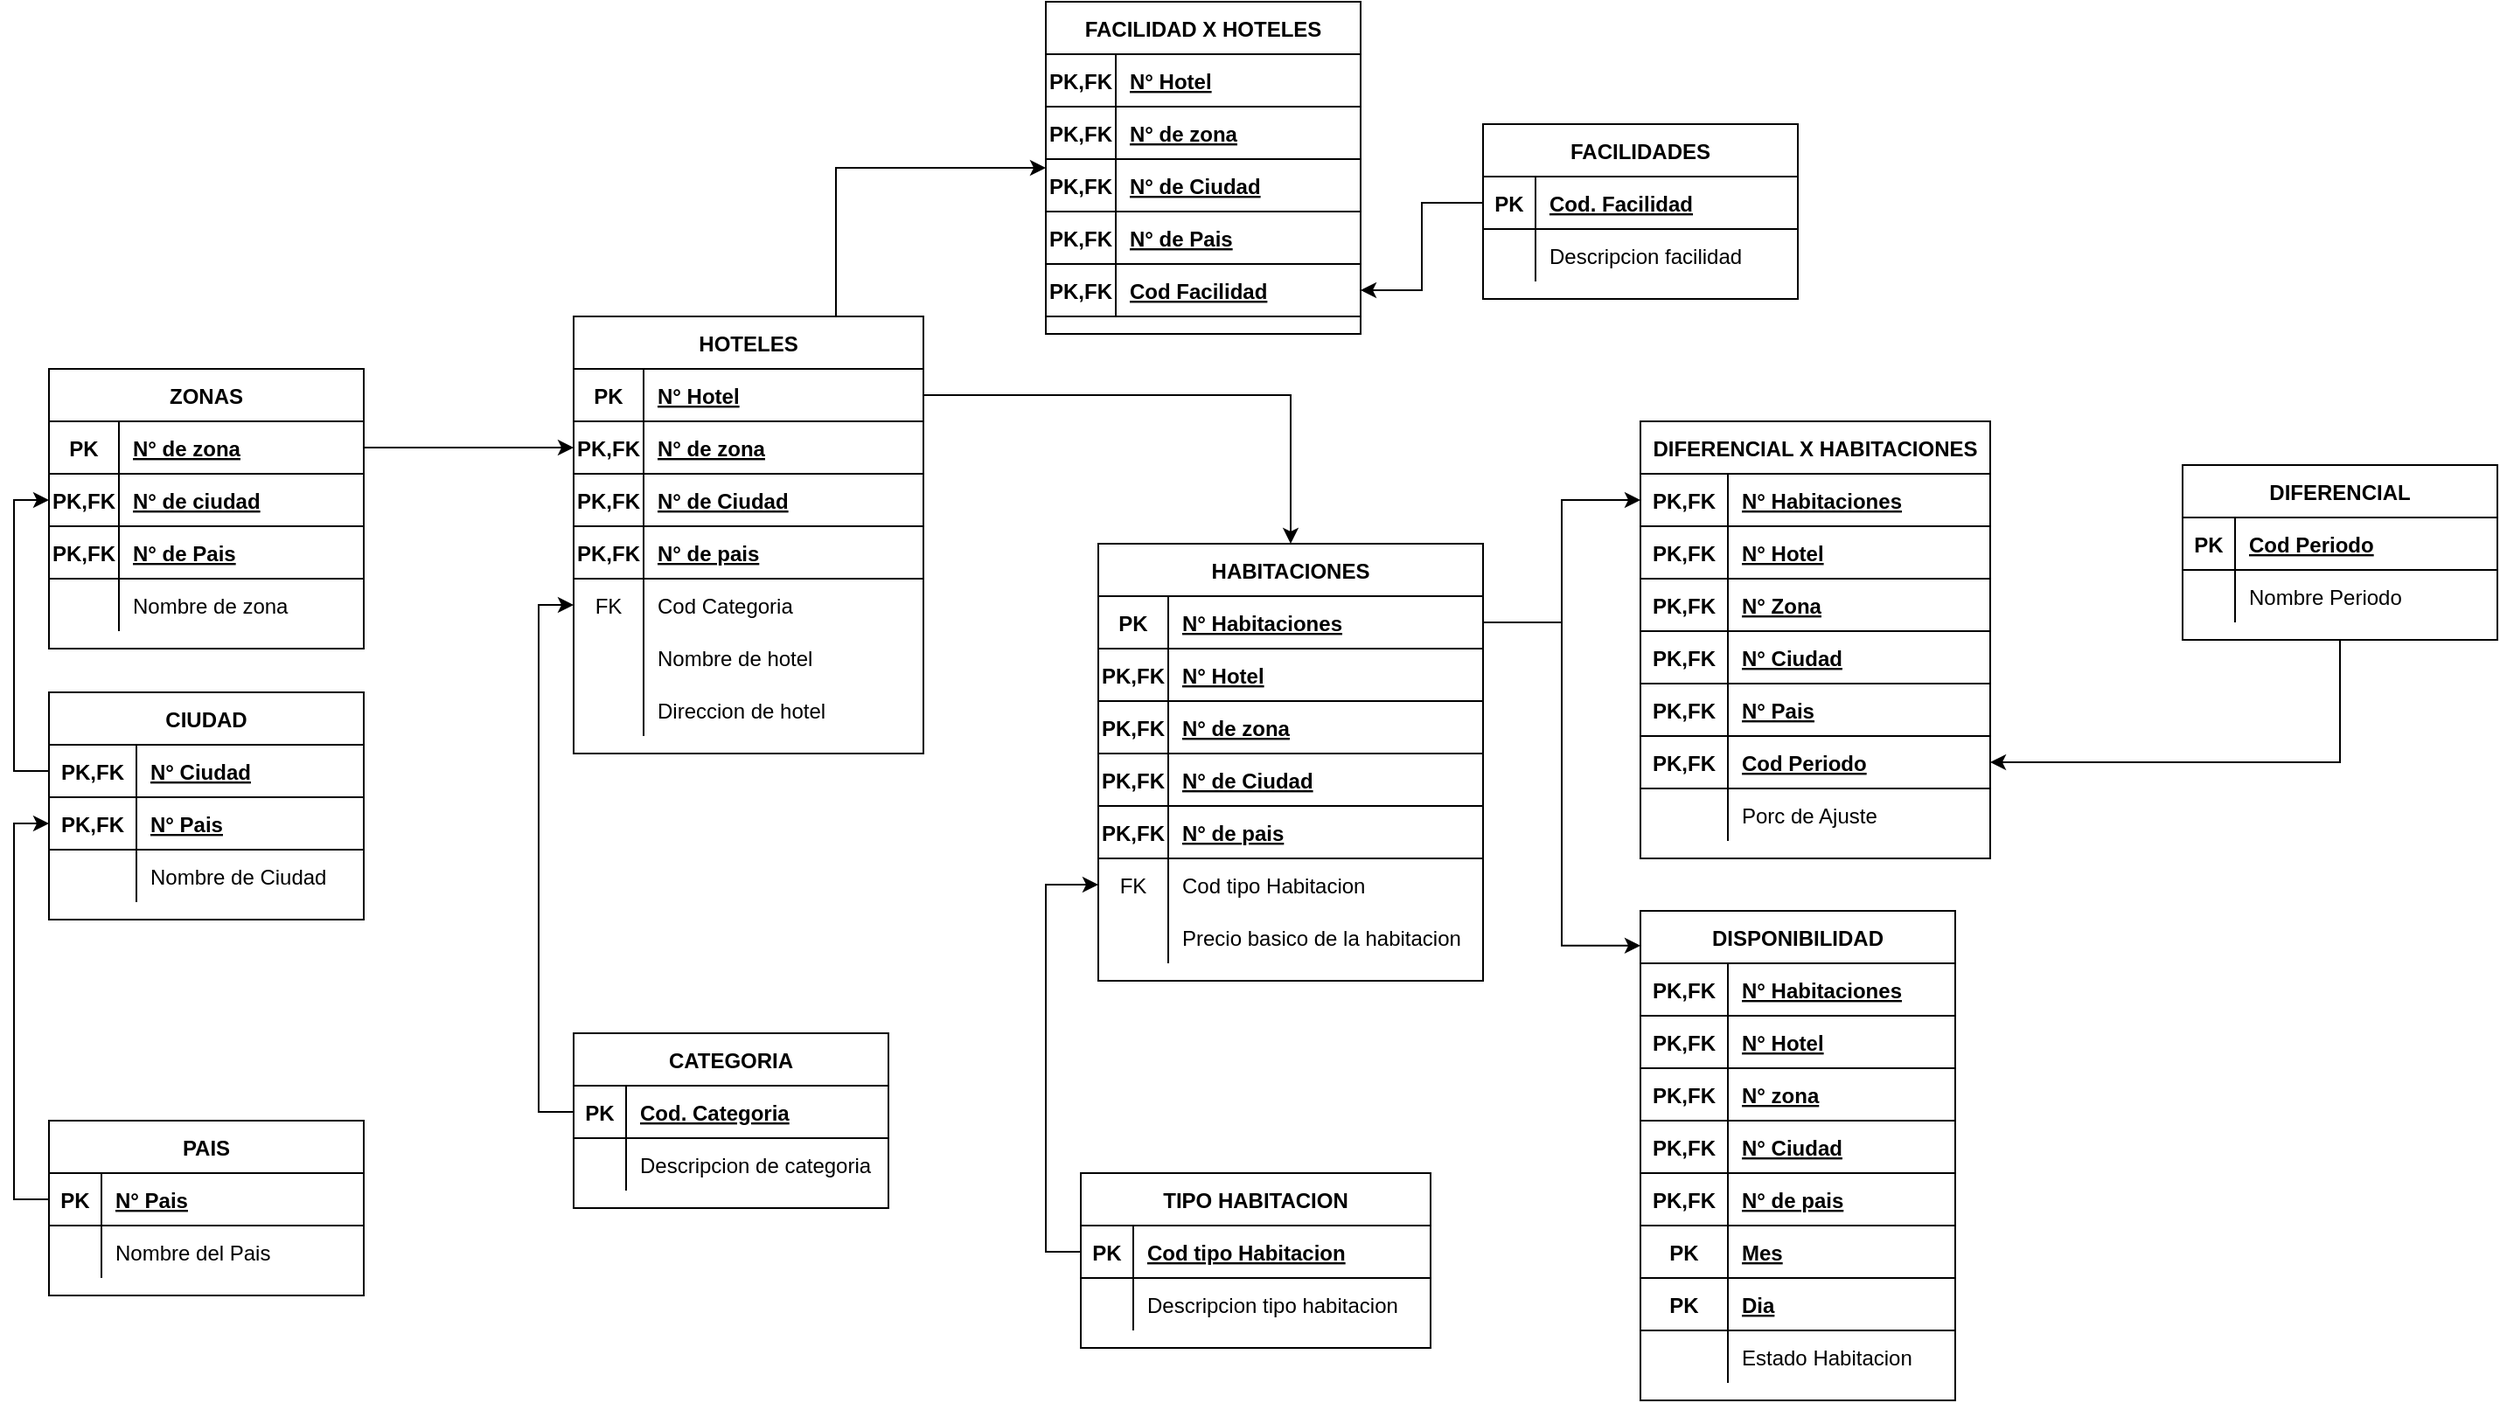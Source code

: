 <mxfile version="14.6.6" type="device"><diagram id="yCpBDyfClyVDXwRLMw92" name="Page-1"><mxGraphModel dx="2428" dy="820" grid="1" gridSize="10" guides="1" tooltips="1" connect="1" arrows="1" fold="1" page="1" pageScale="1" pageWidth="850" pageHeight="1100" math="0" shadow="0"><root><mxCell id="0"/><mxCell id="1" parent="0"/><mxCell id="WD25z8CNAPmgdPTQjjLY-81" style="edgeStyle=orthogonalEdgeStyle;rounded=0;orthogonalLoop=1;jettySize=auto;html=1;exitX=0.75;exitY=0;exitDx=0;exitDy=0;" parent="1" source="3C1RbtuL6EWk_64d_SXU-1" target="WD25z8CNAPmgdPTQjjLY-52" edge="1"><mxGeometry relative="1" as="geometry"/></mxCell><mxCell id="3C1RbtuL6EWk_64d_SXU-1" value="HOTELES" style="shape=table;startSize=30;container=1;collapsible=1;childLayout=tableLayout;fixedRows=1;rowLines=0;fontStyle=1;align=center;resizeLast=1;" parent="1" vertex="1"><mxGeometry x="310" y="240" width="200" height="250" as="geometry"/></mxCell><mxCell id="3C1RbtuL6EWk_64d_SXU-2" value="" style="shape=partialRectangle;collapsible=0;dropTarget=0;pointerEvents=0;fillColor=none;top=0;left=0;bottom=1;right=0;points=[[0,0.5],[1,0.5]];portConstraint=eastwest;" parent="3C1RbtuL6EWk_64d_SXU-1" vertex="1"><mxGeometry y="30" width="200" height="30" as="geometry"/></mxCell><mxCell id="3C1RbtuL6EWk_64d_SXU-3" value="PK" style="shape=partialRectangle;connectable=0;fillColor=none;top=0;left=0;bottom=0;right=0;fontStyle=1;overflow=hidden;" parent="3C1RbtuL6EWk_64d_SXU-2" vertex="1"><mxGeometry width="40" height="30" as="geometry"/></mxCell><mxCell id="3C1RbtuL6EWk_64d_SXU-4" value="N° Hotel" style="shape=partialRectangle;connectable=0;fillColor=none;top=0;left=0;bottom=0;right=0;align=left;spacingLeft=6;fontStyle=5;overflow=hidden;" parent="3C1RbtuL6EWk_64d_SXU-2" vertex="1"><mxGeometry x="40" width="160" height="30" as="geometry"/></mxCell><mxCell id="3C1RbtuL6EWk_64d_SXU-14" value="" style="shape=partialRectangle;collapsible=0;dropTarget=0;pointerEvents=0;fillColor=none;top=0;left=0;bottom=1;right=0;points=[[0,0.5],[1,0.5]];portConstraint=eastwest;" parent="3C1RbtuL6EWk_64d_SXU-1" vertex="1"><mxGeometry y="60" width="200" height="30" as="geometry"/></mxCell><mxCell id="3C1RbtuL6EWk_64d_SXU-15" value="PK,FK" style="shape=partialRectangle;connectable=0;fillColor=none;top=0;left=0;bottom=0;right=0;fontStyle=1;overflow=hidden;" parent="3C1RbtuL6EWk_64d_SXU-14" vertex="1"><mxGeometry width="40" height="30" as="geometry"/></mxCell><mxCell id="3C1RbtuL6EWk_64d_SXU-16" value="N° de zona" style="shape=partialRectangle;connectable=0;fillColor=none;top=0;left=0;bottom=0;right=0;align=left;spacingLeft=6;fontStyle=5;overflow=hidden;" parent="3C1RbtuL6EWk_64d_SXU-14" vertex="1"><mxGeometry x="40" width="160" height="30" as="geometry"/></mxCell><mxCell id="3C1RbtuL6EWk_64d_SXU-17" value="" style="shape=partialRectangle;collapsible=0;dropTarget=0;pointerEvents=0;fillColor=none;top=0;left=0;bottom=1;right=0;points=[[0,0.5],[1,0.5]];portConstraint=eastwest;" parent="3C1RbtuL6EWk_64d_SXU-1" vertex="1"><mxGeometry y="90" width="200" height="30" as="geometry"/></mxCell><mxCell id="3C1RbtuL6EWk_64d_SXU-18" value="PK,FK" style="shape=partialRectangle;connectable=0;fillColor=none;top=0;left=0;bottom=0;right=0;fontStyle=1;overflow=hidden;" parent="3C1RbtuL6EWk_64d_SXU-17" vertex="1"><mxGeometry width="40" height="30" as="geometry"/></mxCell><mxCell id="3C1RbtuL6EWk_64d_SXU-19" value="N° de Ciudad" style="shape=partialRectangle;connectable=0;fillColor=none;top=0;left=0;bottom=0;right=0;align=left;spacingLeft=6;fontStyle=5;overflow=hidden;" parent="3C1RbtuL6EWk_64d_SXU-17" vertex="1"><mxGeometry x="40" width="160" height="30" as="geometry"/></mxCell><mxCell id="3C1RbtuL6EWk_64d_SXU-21" value="" style="shape=partialRectangle;collapsible=0;dropTarget=0;pointerEvents=0;fillColor=none;top=0;left=0;bottom=1;right=0;points=[[0,0.5],[1,0.5]];portConstraint=eastwest;" parent="3C1RbtuL6EWk_64d_SXU-1" vertex="1"><mxGeometry y="120" width="200" height="30" as="geometry"/></mxCell><mxCell id="3C1RbtuL6EWk_64d_SXU-22" value="PK,FK" style="shape=partialRectangle;connectable=0;fillColor=none;top=0;left=0;bottom=0;right=0;fontStyle=1;overflow=hidden;" parent="3C1RbtuL6EWk_64d_SXU-21" vertex="1"><mxGeometry width="40" height="30" as="geometry"/></mxCell><mxCell id="3C1RbtuL6EWk_64d_SXU-23" value="N° de pais" style="shape=partialRectangle;connectable=0;fillColor=none;top=0;left=0;bottom=0;right=0;align=left;spacingLeft=6;fontStyle=5;overflow=hidden;" parent="3C1RbtuL6EWk_64d_SXU-21" vertex="1"><mxGeometry x="40" width="160" height="30" as="geometry"/></mxCell><mxCell id="3C1RbtuL6EWk_64d_SXU-33" value="" style="shape=partialRectangle;collapsible=0;dropTarget=0;pointerEvents=0;fillColor=none;top=0;left=0;bottom=0;right=0;points=[[0,0.5],[1,0.5]];portConstraint=eastwest;" parent="3C1RbtuL6EWk_64d_SXU-1" vertex="1"><mxGeometry y="150" width="200" height="30" as="geometry"/></mxCell><mxCell id="3C1RbtuL6EWk_64d_SXU-34" value="FK" style="shape=partialRectangle;connectable=0;fillColor=none;top=0;left=0;bottom=0;right=0;fontStyle=0;overflow=hidden;" parent="3C1RbtuL6EWk_64d_SXU-33" vertex="1"><mxGeometry width="40" height="30" as="geometry"/></mxCell><mxCell id="3C1RbtuL6EWk_64d_SXU-35" value="Cod Categoria" style="shape=partialRectangle;connectable=0;fillColor=none;top=0;left=0;bottom=0;right=0;align=left;spacingLeft=6;fontStyle=0;overflow=hidden;" parent="3C1RbtuL6EWk_64d_SXU-33" vertex="1"><mxGeometry x="40" width="160" height="30" as="geometry"/></mxCell><mxCell id="3C1RbtuL6EWk_64d_SXU-24" value="" style="shape=partialRectangle;collapsible=0;dropTarget=0;pointerEvents=0;fillColor=none;top=0;left=0;bottom=0;right=0;points=[[0,0.5],[1,0.5]];portConstraint=eastwest;" parent="3C1RbtuL6EWk_64d_SXU-1" vertex="1"><mxGeometry y="180" width="200" height="30" as="geometry"/></mxCell><mxCell id="3C1RbtuL6EWk_64d_SXU-25" value="" style="shape=partialRectangle;connectable=0;fillColor=none;top=0;left=0;bottom=0;right=0;editable=1;overflow=hidden;" parent="3C1RbtuL6EWk_64d_SXU-24" vertex="1"><mxGeometry width="40" height="30" as="geometry"/></mxCell><mxCell id="3C1RbtuL6EWk_64d_SXU-26" value="Nombre de hotel" style="shape=partialRectangle;connectable=0;fillColor=none;top=0;left=0;bottom=0;right=0;align=left;spacingLeft=6;overflow=hidden;" parent="3C1RbtuL6EWk_64d_SXU-24" vertex="1"><mxGeometry x="40" width="160" height="30" as="geometry"/></mxCell><mxCell id="3C1RbtuL6EWk_64d_SXU-27" value="" style="shape=partialRectangle;collapsible=0;dropTarget=0;pointerEvents=0;fillColor=none;top=0;left=0;bottom=0;right=0;points=[[0,0.5],[1,0.5]];portConstraint=eastwest;" parent="3C1RbtuL6EWk_64d_SXU-1" vertex="1"><mxGeometry y="210" width="200" height="30" as="geometry"/></mxCell><mxCell id="3C1RbtuL6EWk_64d_SXU-28" value="" style="shape=partialRectangle;connectable=0;fillColor=none;top=0;left=0;bottom=0;right=0;editable=1;overflow=hidden;" parent="3C1RbtuL6EWk_64d_SXU-27" vertex="1"><mxGeometry width="40" height="30" as="geometry"/></mxCell><mxCell id="3C1RbtuL6EWk_64d_SXU-29" value="Direccion de hotel" style="shape=partialRectangle;connectable=0;fillColor=none;top=0;left=0;bottom=0;right=0;align=left;spacingLeft=6;overflow=hidden;" parent="3C1RbtuL6EWk_64d_SXU-27" vertex="1"><mxGeometry x="40" width="160" height="30" as="geometry"/></mxCell><mxCell id="3C1RbtuL6EWk_64d_SXU-39" value="CATEGORIA" style="shape=table;startSize=30;container=1;collapsible=1;childLayout=tableLayout;fixedRows=1;rowLines=0;fontStyle=1;align=center;resizeLast=1;" parent="1" vertex="1"><mxGeometry x="310" y="650" width="180" height="100" as="geometry"/></mxCell><mxCell id="3C1RbtuL6EWk_64d_SXU-40" value="" style="shape=partialRectangle;collapsible=0;dropTarget=0;pointerEvents=0;fillColor=none;top=0;left=0;bottom=1;right=0;points=[[0,0.5],[1,0.5]];portConstraint=eastwest;" parent="3C1RbtuL6EWk_64d_SXU-39" vertex="1"><mxGeometry y="30" width="180" height="30" as="geometry"/></mxCell><mxCell id="3C1RbtuL6EWk_64d_SXU-41" value="PK" style="shape=partialRectangle;connectable=0;fillColor=none;top=0;left=0;bottom=0;right=0;fontStyle=1;overflow=hidden;" parent="3C1RbtuL6EWk_64d_SXU-40" vertex="1"><mxGeometry width="30" height="30" as="geometry"/></mxCell><mxCell id="3C1RbtuL6EWk_64d_SXU-42" value="Cod. Categoria" style="shape=partialRectangle;connectable=0;fillColor=none;top=0;left=0;bottom=0;right=0;align=left;spacingLeft=6;fontStyle=5;overflow=hidden;" parent="3C1RbtuL6EWk_64d_SXU-40" vertex="1"><mxGeometry x="30" width="150" height="30" as="geometry"/></mxCell><mxCell id="3C1RbtuL6EWk_64d_SXU-36" value="" style="shape=partialRectangle;collapsible=0;dropTarget=0;pointerEvents=0;fillColor=none;top=0;left=0;bottom=0;right=0;points=[[0,0.5],[1,0.5]];portConstraint=eastwest;" parent="3C1RbtuL6EWk_64d_SXU-39" vertex="1"><mxGeometry y="60" width="180" height="30" as="geometry"/></mxCell><mxCell id="3C1RbtuL6EWk_64d_SXU-37" value="" style="shape=partialRectangle;connectable=0;fillColor=none;top=0;left=0;bottom=0;right=0;editable=1;overflow=hidden;" parent="3C1RbtuL6EWk_64d_SXU-36" vertex="1"><mxGeometry width="30" height="30" as="geometry"/></mxCell><mxCell id="3C1RbtuL6EWk_64d_SXU-38" value="Descripcion de categoria" style="shape=partialRectangle;connectable=0;fillColor=none;top=0;left=0;bottom=0;right=0;align=left;spacingLeft=6;overflow=hidden;" parent="3C1RbtuL6EWk_64d_SXU-36" vertex="1"><mxGeometry x="30" width="150" height="30" as="geometry"/></mxCell><mxCell id="3C1RbtuL6EWk_64d_SXU-72" value="HABITACIONES" style="shape=table;startSize=30;container=1;collapsible=1;childLayout=tableLayout;fixedRows=1;rowLines=0;fontStyle=1;align=center;resizeLast=1;" parent="1" vertex="1"><mxGeometry x="610" y="370" width="220" height="250" as="geometry"/></mxCell><mxCell id="3C1RbtuL6EWk_64d_SXU-73" value="" style="shape=partialRectangle;collapsible=0;dropTarget=0;pointerEvents=0;fillColor=none;top=0;left=0;bottom=1;right=0;points=[[0,0.5],[1,0.5]];portConstraint=eastwest;" parent="3C1RbtuL6EWk_64d_SXU-72" vertex="1"><mxGeometry y="30" width="220" height="30" as="geometry"/></mxCell><mxCell id="3C1RbtuL6EWk_64d_SXU-74" value="PK" style="shape=partialRectangle;connectable=0;fillColor=none;top=0;left=0;bottom=0;right=0;fontStyle=1;overflow=hidden;" parent="3C1RbtuL6EWk_64d_SXU-73" vertex="1"><mxGeometry width="40" height="30" as="geometry"/></mxCell><mxCell id="3C1RbtuL6EWk_64d_SXU-75" value="N° Habitaciones" style="shape=partialRectangle;connectable=0;fillColor=none;top=0;left=0;bottom=0;right=0;align=left;spacingLeft=6;fontStyle=5;overflow=hidden;" parent="3C1RbtuL6EWk_64d_SXU-73" vertex="1"><mxGeometry x="40" width="180" height="30" as="geometry"/></mxCell><mxCell id="3C1RbtuL6EWk_64d_SXU-85" value="" style="shape=partialRectangle;collapsible=0;dropTarget=0;pointerEvents=0;fillColor=none;top=0;left=0;bottom=1;right=0;points=[[0,0.5],[1,0.5]];portConstraint=eastwest;" parent="3C1RbtuL6EWk_64d_SXU-72" vertex="1"><mxGeometry y="60" width="220" height="30" as="geometry"/></mxCell><mxCell id="3C1RbtuL6EWk_64d_SXU-86" value="PK,FK" style="shape=partialRectangle;connectable=0;fillColor=none;top=0;left=0;bottom=0;right=0;fontStyle=1;overflow=hidden;" parent="3C1RbtuL6EWk_64d_SXU-85" vertex="1"><mxGeometry width="40" height="30" as="geometry"/></mxCell><mxCell id="3C1RbtuL6EWk_64d_SXU-87" value="N° Hotel" style="shape=partialRectangle;connectable=0;fillColor=none;top=0;left=0;bottom=0;right=0;align=left;spacingLeft=6;fontStyle=5;overflow=hidden;" parent="3C1RbtuL6EWk_64d_SXU-85" vertex="1"><mxGeometry x="40" width="180" height="30" as="geometry"/></mxCell><mxCell id="3C1RbtuL6EWk_64d_SXU-88" value="" style="shape=partialRectangle;collapsible=0;dropTarget=0;pointerEvents=0;fillColor=none;top=0;left=0;bottom=1;right=0;points=[[0,0.5],[1,0.5]];portConstraint=eastwest;" parent="3C1RbtuL6EWk_64d_SXU-72" vertex="1"><mxGeometry y="90" width="220" height="30" as="geometry"/></mxCell><mxCell id="3C1RbtuL6EWk_64d_SXU-89" value="PK,FK" style="shape=partialRectangle;connectable=0;fillColor=none;top=0;left=0;bottom=0;right=0;fontStyle=1;overflow=hidden;" parent="3C1RbtuL6EWk_64d_SXU-88" vertex="1"><mxGeometry width="40" height="30" as="geometry"/></mxCell><mxCell id="3C1RbtuL6EWk_64d_SXU-90" value="N° de zona" style="shape=partialRectangle;connectable=0;fillColor=none;top=0;left=0;bottom=0;right=0;align=left;spacingLeft=6;fontStyle=5;overflow=hidden;" parent="3C1RbtuL6EWk_64d_SXU-88" vertex="1"><mxGeometry x="40" width="180" height="30" as="geometry"/></mxCell><mxCell id="3C1RbtuL6EWk_64d_SXU-91" value="" style="shape=partialRectangle;collapsible=0;dropTarget=0;pointerEvents=0;fillColor=none;top=0;left=0;bottom=1;right=0;points=[[0,0.5],[1,0.5]];portConstraint=eastwest;" parent="3C1RbtuL6EWk_64d_SXU-72" vertex="1"><mxGeometry y="120" width="220" height="30" as="geometry"/></mxCell><mxCell id="3C1RbtuL6EWk_64d_SXU-92" value="PK,FK" style="shape=partialRectangle;connectable=0;fillColor=none;top=0;left=0;bottom=0;right=0;fontStyle=1;overflow=hidden;" parent="3C1RbtuL6EWk_64d_SXU-91" vertex="1"><mxGeometry width="40" height="30" as="geometry"/></mxCell><mxCell id="3C1RbtuL6EWk_64d_SXU-93" value="N° de Ciudad" style="shape=partialRectangle;connectable=0;fillColor=none;top=0;left=0;bottom=0;right=0;align=left;spacingLeft=6;fontStyle=5;overflow=hidden;" parent="3C1RbtuL6EWk_64d_SXU-91" vertex="1"><mxGeometry x="40" width="180" height="30" as="geometry"/></mxCell><mxCell id="3C1RbtuL6EWk_64d_SXU-95" value="" style="shape=partialRectangle;collapsible=0;dropTarget=0;pointerEvents=0;fillColor=none;top=0;left=0;bottom=1;right=0;points=[[0,0.5],[1,0.5]];portConstraint=eastwest;" parent="3C1RbtuL6EWk_64d_SXU-72" vertex="1"><mxGeometry y="150" width="220" height="30" as="geometry"/></mxCell><mxCell id="3C1RbtuL6EWk_64d_SXU-96" value="PK,FK" style="shape=partialRectangle;connectable=0;fillColor=none;top=0;left=0;bottom=0;right=0;fontStyle=1;overflow=hidden;" parent="3C1RbtuL6EWk_64d_SXU-95" vertex="1"><mxGeometry width="40" height="30" as="geometry"/></mxCell><mxCell id="3C1RbtuL6EWk_64d_SXU-97" value="N° de pais" style="shape=partialRectangle;connectable=0;fillColor=none;top=0;left=0;bottom=0;right=0;align=left;spacingLeft=6;fontStyle=5;overflow=hidden;" parent="3C1RbtuL6EWk_64d_SXU-95" vertex="1"><mxGeometry x="40" width="180" height="30" as="geometry"/></mxCell><mxCell id="3C1RbtuL6EWk_64d_SXU-76" value="" style="shape=partialRectangle;collapsible=0;dropTarget=0;pointerEvents=0;fillColor=none;top=0;left=0;bottom=0;right=0;points=[[0,0.5],[1,0.5]];portConstraint=eastwest;" parent="3C1RbtuL6EWk_64d_SXU-72" vertex="1"><mxGeometry y="180" width="220" height="30" as="geometry"/></mxCell><mxCell id="3C1RbtuL6EWk_64d_SXU-77" value="FK" style="shape=partialRectangle;connectable=0;fillColor=none;top=0;left=0;bottom=0;right=0;editable=1;overflow=hidden;" parent="3C1RbtuL6EWk_64d_SXU-76" vertex="1"><mxGeometry width="40" height="30" as="geometry"/></mxCell><mxCell id="3C1RbtuL6EWk_64d_SXU-78" value="Cod tipo Habitacion" style="shape=partialRectangle;connectable=0;fillColor=none;top=0;left=0;bottom=0;right=0;align=left;spacingLeft=6;overflow=hidden;" parent="3C1RbtuL6EWk_64d_SXU-76" vertex="1"><mxGeometry x="40" width="180" height="30" as="geometry"/></mxCell><mxCell id="3C1RbtuL6EWk_64d_SXU-79" value="" style="shape=partialRectangle;collapsible=0;dropTarget=0;pointerEvents=0;fillColor=none;top=0;left=0;bottom=0;right=0;points=[[0,0.5],[1,0.5]];portConstraint=eastwest;" parent="3C1RbtuL6EWk_64d_SXU-72" vertex="1"><mxGeometry y="210" width="220" height="30" as="geometry"/></mxCell><mxCell id="3C1RbtuL6EWk_64d_SXU-80" value="" style="shape=partialRectangle;connectable=0;fillColor=none;top=0;left=0;bottom=0;right=0;editable=1;overflow=hidden;" parent="3C1RbtuL6EWk_64d_SXU-79" vertex="1"><mxGeometry width="40" height="30" as="geometry"/></mxCell><mxCell id="3C1RbtuL6EWk_64d_SXU-81" value="Precio basico de la habitacion" style="shape=partialRectangle;connectable=0;fillColor=none;top=0;left=0;bottom=0;right=0;align=left;spacingLeft=6;overflow=hidden;" parent="3C1RbtuL6EWk_64d_SXU-79" vertex="1"><mxGeometry x="40" width="180" height="30" as="geometry"/></mxCell><mxCell id="3C1RbtuL6EWk_64d_SXU-98" value="TIPO HABITACION" style="shape=table;startSize=30;container=1;collapsible=1;childLayout=tableLayout;fixedRows=1;rowLines=0;fontStyle=1;align=center;resizeLast=1;" parent="1" vertex="1"><mxGeometry x="600" y="730" width="200" height="100" as="geometry"/></mxCell><mxCell id="3C1RbtuL6EWk_64d_SXU-99" value="" style="shape=partialRectangle;collapsible=0;dropTarget=0;pointerEvents=0;fillColor=none;top=0;left=0;bottom=1;right=0;points=[[0,0.5],[1,0.5]];portConstraint=eastwest;" parent="3C1RbtuL6EWk_64d_SXU-98" vertex="1"><mxGeometry y="30" width="200" height="30" as="geometry"/></mxCell><mxCell id="3C1RbtuL6EWk_64d_SXU-100" value="PK" style="shape=partialRectangle;connectable=0;fillColor=none;top=0;left=0;bottom=0;right=0;fontStyle=1;overflow=hidden;" parent="3C1RbtuL6EWk_64d_SXU-99" vertex="1"><mxGeometry width="30" height="30" as="geometry"/></mxCell><mxCell id="3C1RbtuL6EWk_64d_SXU-101" value="Cod tipo Habitacion" style="shape=partialRectangle;connectable=0;fillColor=none;top=0;left=0;bottom=0;right=0;align=left;spacingLeft=6;fontStyle=5;overflow=hidden;" parent="3C1RbtuL6EWk_64d_SXU-99" vertex="1"><mxGeometry x="30" width="170" height="30" as="geometry"/></mxCell><mxCell id="3C1RbtuL6EWk_64d_SXU-102" value="" style="shape=partialRectangle;collapsible=0;dropTarget=0;pointerEvents=0;fillColor=none;top=0;left=0;bottom=0;right=0;points=[[0,0.5],[1,0.5]];portConstraint=eastwest;" parent="3C1RbtuL6EWk_64d_SXU-98" vertex="1"><mxGeometry y="60" width="200" height="30" as="geometry"/></mxCell><mxCell id="3C1RbtuL6EWk_64d_SXU-103" value="" style="shape=partialRectangle;connectable=0;fillColor=none;top=0;left=0;bottom=0;right=0;editable=1;overflow=hidden;" parent="3C1RbtuL6EWk_64d_SXU-102" vertex="1"><mxGeometry width="30" height="30" as="geometry"/></mxCell><mxCell id="3C1RbtuL6EWk_64d_SXU-104" value="Descripcion tipo habitacion" style="shape=partialRectangle;connectable=0;fillColor=none;top=0;left=0;bottom=0;right=0;align=left;spacingLeft=6;overflow=hidden;" parent="3C1RbtuL6EWk_64d_SXU-102" vertex="1"><mxGeometry x="30" width="170" height="30" as="geometry"/></mxCell><mxCell id="3C1RbtuL6EWk_64d_SXU-113" style="edgeStyle=orthogonalEdgeStyle;rounded=0;orthogonalLoop=1;jettySize=auto;html=1;exitX=1;exitY=0.5;exitDx=0;exitDy=0;" parent="1" source="3C1RbtuL6EWk_64d_SXU-2" target="3C1RbtuL6EWk_64d_SXU-72" edge="1"><mxGeometry relative="1" as="geometry"/></mxCell><mxCell id="3C1RbtuL6EWk_64d_SXU-127" value="DISPONIBILIDAD" style="shape=table;startSize=30;container=1;collapsible=1;childLayout=tableLayout;fixedRows=1;rowLines=0;fontStyle=1;align=center;resizeLast=1;" parent="1" vertex="1"><mxGeometry x="920" y="580" width="180" height="280" as="geometry"/></mxCell><mxCell id="3C1RbtuL6EWk_64d_SXU-128" value="" style="shape=partialRectangle;collapsible=0;dropTarget=0;pointerEvents=0;fillColor=none;top=0;left=0;bottom=1;right=0;points=[[0,0.5],[1,0.5]];portConstraint=eastwest;" parent="3C1RbtuL6EWk_64d_SXU-127" vertex="1"><mxGeometry y="30" width="180" height="30" as="geometry"/></mxCell><mxCell id="3C1RbtuL6EWk_64d_SXU-129" value="PK,FK" style="shape=partialRectangle;connectable=0;fillColor=none;top=0;left=0;bottom=0;right=0;fontStyle=1;overflow=hidden;" parent="3C1RbtuL6EWk_64d_SXU-128" vertex="1"><mxGeometry width="50" height="30" as="geometry"/></mxCell><mxCell id="3C1RbtuL6EWk_64d_SXU-130" value="N° Habitaciones" style="shape=partialRectangle;connectable=0;fillColor=none;top=0;left=0;bottom=0;right=0;align=left;spacingLeft=6;fontStyle=5;overflow=hidden;" parent="3C1RbtuL6EWk_64d_SXU-128" vertex="1"><mxGeometry x="50" width="130" height="30" as="geometry"/></mxCell><mxCell id="3C1RbtuL6EWk_64d_SXU-153" value="" style="shape=partialRectangle;collapsible=0;dropTarget=0;pointerEvents=0;fillColor=none;top=0;left=0;bottom=1;right=0;points=[[0,0.5],[1,0.5]];portConstraint=eastwest;" parent="3C1RbtuL6EWk_64d_SXU-127" vertex="1"><mxGeometry y="60" width="180" height="30" as="geometry"/></mxCell><mxCell id="3C1RbtuL6EWk_64d_SXU-154" value="PK,FK" style="shape=partialRectangle;connectable=0;fillColor=none;top=0;left=0;bottom=0;right=0;fontStyle=1;overflow=hidden;" parent="3C1RbtuL6EWk_64d_SXU-153" vertex="1"><mxGeometry width="50" height="30" as="geometry"/></mxCell><mxCell id="3C1RbtuL6EWk_64d_SXU-155" value="N° Hotel" style="shape=partialRectangle;connectable=0;fillColor=none;top=0;left=0;bottom=0;right=0;align=left;spacingLeft=6;fontStyle=5;overflow=hidden;" parent="3C1RbtuL6EWk_64d_SXU-153" vertex="1"><mxGeometry x="50" width="130" height="30" as="geometry"/></mxCell><mxCell id="3C1RbtuL6EWk_64d_SXU-156" value="" style="shape=partialRectangle;collapsible=0;dropTarget=0;pointerEvents=0;fillColor=none;top=0;left=0;bottom=1;right=0;points=[[0,0.5],[1,0.5]];portConstraint=eastwest;" parent="3C1RbtuL6EWk_64d_SXU-127" vertex="1"><mxGeometry y="90" width="180" height="30" as="geometry"/></mxCell><mxCell id="3C1RbtuL6EWk_64d_SXU-157" value="PK,FK" style="shape=partialRectangle;connectable=0;fillColor=none;top=0;left=0;bottom=0;right=0;fontStyle=1;overflow=hidden;" parent="3C1RbtuL6EWk_64d_SXU-156" vertex="1"><mxGeometry width="50" height="30" as="geometry"/></mxCell><mxCell id="3C1RbtuL6EWk_64d_SXU-158" value="N° zona" style="shape=partialRectangle;connectable=0;fillColor=none;top=0;left=0;bottom=0;right=0;align=left;spacingLeft=6;fontStyle=5;overflow=hidden;" parent="3C1RbtuL6EWk_64d_SXU-156" vertex="1"><mxGeometry x="50" width="130" height="30" as="geometry"/></mxCell><mxCell id="3C1RbtuL6EWk_64d_SXU-159" value="" style="shape=partialRectangle;collapsible=0;dropTarget=0;pointerEvents=0;fillColor=none;top=0;left=0;bottom=1;right=0;points=[[0,0.5],[1,0.5]];portConstraint=eastwest;" parent="3C1RbtuL6EWk_64d_SXU-127" vertex="1"><mxGeometry y="120" width="180" height="30" as="geometry"/></mxCell><mxCell id="3C1RbtuL6EWk_64d_SXU-160" value="PK,FK" style="shape=partialRectangle;connectable=0;fillColor=none;top=0;left=0;bottom=0;right=0;fontStyle=1;overflow=hidden;" parent="3C1RbtuL6EWk_64d_SXU-159" vertex="1"><mxGeometry width="50" height="30" as="geometry"/></mxCell><mxCell id="3C1RbtuL6EWk_64d_SXU-161" value="N° Ciudad" style="shape=partialRectangle;connectable=0;fillColor=none;top=0;left=0;bottom=0;right=0;align=left;spacingLeft=6;fontStyle=5;overflow=hidden;" parent="3C1RbtuL6EWk_64d_SXU-159" vertex="1"><mxGeometry x="50" width="130" height="30" as="geometry"/></mxCell><mxCell id="3C1RbtuL6EWk_64d_SXU-162" value="" style="shape=partialRectangle;collapsible=0;dropTarget=0;pointerEvents=0;fillColor=none;top=0;left=0;bottom=1;right=0;points=[[0,0.5],[1,0.5]];portConstraint=eastwest;" parent="3C1RbtuL6EWk_64d_SXU-127" vertex="1"><mxGeometry y="150" width="180" height="30" as="geometry"/></mxCell><mxCell id="3C1RbtuL6EWk_64d_SXU-163" value="PK,FK" style="shape=partialRectangle;connectable=0;fillColor=none;top=0;left=0;bottom=0;right=0;fontStyle=1;overflow=hidden;" parent="3C1RbtuL6EWk_64d_SXU-162" vertex="1"><mxGeometry width="50" height="30" as="geometry"/></mxCell><mxCell id="3C1RbtuL6EWk_64d_SXU-164" value="N° de pais" style="shape=partialRectangle;connectable=0;fillColor=none;top=0;left=0;bottom=0;right=0;align=left;spacingLeft=6;fontStyle=5;overflow=hidden;" parent="3C1RbtuL6EWk_64d_SXU-162" vertex="1"><mxGeometry x="50" width="130" height="30" as="geometry"/></mxCell><mxCell id="3C1RbtuL6EWk_64d_SXU-165" value="" style="shape=partialRectangle;collapsible=0;dropTarget=0;pointerEvents=0;fillColor=none;top=0;left=0;bottom=1;right=0;points=[[0,0.5],[1,0.5]];portConstraint=eastwest;" parent="3C1RbtuL6EWk_64d_SXU-127" vertex="1"><mxGeometry y="180" width="180" height="30" as="geometry"/></mxCell><mxCell id="3C1RbtuL6EWk_64d_SXU-166" value="PK" style="shape=partialRectangle;connectable=0;fillColor=none;top=0;left=0;bottom=0;right=0;fontStyle=1;overflow=hidden;" parent="3C1RbtuL6EWk_64d_SXU-165" vertex="1"><mxGeometry width="50" height="30" as="geometry"/></mxCell><mxCell id="3C1RbtuL6EWk_64d_SXU-167" value="Mes" style="shape=partialRectangle;connectable=0;fillColor=none;top=0;left=0;bottom=0;right=0;align=left;spacingLeft=6;fontStyle=5;overflow=hidden;" parent="3C1RbtuL6EWk_64d_SXU-165" vertex="1"><mxGeometry x="50" width="130" height="30" as="geometry"/></mxCell><mxCell id="3C1RbtuL6EWk_64d_SXU-168" value="" style="shape=partialRectangle;collapsible=0;dropTarget=0;pointerEvents=0;fillColor=none;top=0;left=0;bottom=1;right=0;points=[[0,0.5],[1,0.5]];portConstraint=eastwest;" parent="3C1RbtuL6EWk_64d_SXU-127" vertex="1"><mxGeometry y="210" width="180" height="30" as="geometry"/></mxCell><mxCell id="3C1RbtuL6EWk_64d_SXU-169" value="PK" style="shape=partialRectangle;connectable=0;fillColor=none;top=0;left=0;bottom=0;right=0;fontStyle=1;overflow=hidden;" parent="3C1RbtuL6EWk_64d_SXU-168" vertex="1"><mxGeometry width="50" height="30" as="geometry"/></mxCell><mxCell id="3C1RbtuL6EWk_64d_SXU-170" value="Dia" style="shape=partialRectangle;connectable=0;fillColor=none;top=0;left=0;bottom=0;right=0;align=left;spacingLeft=6;fontStyle=5;overflow=hidden;" parent="3C1RbtuL6EWk_64d_SXU-168" vertex="1"><mxGeometry x="50" width="130" height="30" as="geometry"/></mxCell><mxCell id="3C1RbtuL6EWk_64d_SXU-137" value="" style="shape=partialRectangle;collapsible=0;dropTarget=0;pointerEvents=0;fillColor=none;top=0;left=0;bottom=0;right=0;points=[[0,0.5],[1,0.5]];portConstraint=eastwest;" parent="3C1RbtuL6EWk_64d_SXU-127" vertex="1"><mxGeometry y="240" width="180" height="30" as="geometry"/></mxCell><mxCell id="3C1RbtuL6EWk_64d_SXU-138" value="" style="shape=partialRectangle;connectable=0;fillColor=none;top=0;left=0;bottom=0;right=0;editable=1;overflow=hidden;" parent="3C1RbtuL6EWk_64d_SXU-137" vertex="1"><mxGeometry width="50" height="30" as="geometry"/></mxCell><mxCell id="3C1RbtuL6EWk_64d_SXU-139" value="Estado Habitacion" style="shape=partialRectangle;connectable=0;fillColor=none;top=0;left=0;bottom=0;right=0;align=left;spacingLeft=6;overflow=hidden;" parent="3C1RbtuL6EWk_64d_SXU-137" vertex="1"><mxGeometry x="50" width="130" height="30" as="geometry"/></mxCell><mxCell id="WD25z8CNAPmgdPTQjjLY-132" style="edgeStyle=orthogonalEdgeStyle;rounded=0;orthogonalLoop=1;jettySize=auto;html=1;entryX=1;entryY=0.5;entryDx=0;entryDy=0;" parent="1" source="3C1RbtuL6EWk_64d_SXU-140" target="WD25z8CNAPmgdPTQjjLY-128" edge="1"><mxGeometry relative="1" as="geometry"/></mxCell><mxCell id="3C1RbtuL6EWk_64d_SXU-140" value="DIFERENCIAL" style="shape=table;startSize=30;container=1;collapsible=1;childLayout=tableLayout;fixedRows=1;rowLines=0;fontStyle=1;align=center;resizeLast=1;" parent="1" vertex="1"><mxGeometry x="1230" y="325" width="180" height="100" as="geometry"/></mxCell><mxCell id="3C1RbtuL6EWk_64d_SXU-141" value="" style="shape=partialRectangle;collapsible=0;dropTarget=0;pointerEvents=0;fillColor=none;top=0;left=0;bottom=1;right=0;points=[[0,0.5],[1,0.5]];portConstraint=eastwest;" parent="3C1RbtuL6EWk_64d_SXU-140" vertex="1"><mxGeometry y="30" width="180" height="30" as="geometry"/></mxCell><mxCell id="3C1RbtuL6EWk_64d_SXU-142" value="PK" style="shape=partialRectangle;connectable=0;fillColor=none;top=0;left=0;bottom=0;right=0;fontStyle=1;overflow=hidden;" parent="3C1RbtuL6EWk_64d_SXU-141" vertex="1"><mxGeometry width="30" height="30" as="geometry"/></mxCell><mxCell id="3C1RbtuL6EWk_64d_SXU-143" value="Cod Periodo" style="shape=partialRectangle;connectable=0;fillColor=none;top=0;left=0;bottom=0;right=0;align=left;spacingLeft=6;fontStyle=5;overflow=hidden;" parent="3C1RbtuL6EWk_64d_SXU-141" vertex="1"><mxGeometry x="30" width="150" height="30" as="geometry"/></mxCell><mxCell id="3C1RbtuL6EWk_64d_SXU-144" value="" style="shape=partialRectangle;collapsible=0;dropTarget=0;pointerEvents=0;fillColor=none;top=0;left=0;bottom=0;right=0;points=[[0,0.5],[1,0.5]];portConstraint=eastwest;" parent="3C1RbtuL6EWk_64d_SXU-140" vertex="1"><mxGeometry y="60" width="180" height="30" as="geometry"/></mxCell><mxCell id="3C1RbtuL6EWk_64d_SXU-145" value="" style="shape=partialRectangle;connectable=0;fillColor=none;top=0;left=0;bottom=0;right=0;editable=1;overflow=hidden;" parent="3C1RbtuL6EWk_64d_SXU-144" vertex="1"><mxGeometry width="30" height="30" as="geometry"/></mxCell><mxCell id="3C1RbtuL6EWk_64d_SXU-146" value="Nombre Periodo" style="shape=partialRectangle;connectable=0;fillColor=none;top=0;left=0;bottom=0;right=0;align=left;spacingLeft=6;overflow=hidden;" parent="3C1RbtuL6EWk_64d_SXU-144" vertex="1"><mxGeometry x="30" width="150" height="30" as="geometry"/></mxCell><mxCell id="3C1RbtuL6EWk_64d_SXU-171" style="edgeStyle=orthogonalEdgeStyle;rounded=0;orthogonalLoop=1;jettySize=auto;html=1;exitX=1;exitY=0.5;exitDx=0;exitDy=0;entryX=0;entryY=0.071;entryDx=0;entryDy=0;entryPerimeter=0;" parent="1" source="3C1RbtuL6EWk_64d_SXU-73" target="3C1RbtuL6EWk_64d_SXU-127" edge="1"><mxGeometry relative="1" as="geometry"/></mxCell><mxCell id="WD25z8CNAPmgdPTQjjLY-1" value="ZONAS" style="shape=table;startSize=30;container=1;collapsible=1;childLayout=tableLayout;fixedRows=1;rowLines=0;fontStyle=1;align=center;resizeLast=1;" parent="1" vertex="1"><mxGeometry x="10" y="270" width="180" height="160" as="geometry"/></mxCell><mxCell id="WD25z8CNAPmgdPTQjjLY-2" value="" style="shape=partialRectangle;collapsible=0;dropTarget=0;pointerEvents=0;fillColor=none;top=0;left=0;bottom=1;right=0;points=[[0,0.5],[1,0.5]];portConstraint=eastwest;" parent="WD25z8CNAPmgdPTQjjLY-1" vertex="1"><mxGeometry y="30" width="180" height="30" as="geometry"/></mxCell><mxCell id="WD25z8CNAPmgdPTQjjLY-3" value="PK" style="shape=partialRectangle;connectable=0;fillColor=none;top=0;left=0;bottom=0;right=0;fontStyle=1;overflow=hidden;" parent="WD25z8CNAPmgdPTQjjLY-2" vertex="1"><mxGeometry width="40" height="30" as="geometry"/></mxCell><mxCell id="WD25z8CNAPmgdPTQjjLY-4" value="N° de zona" style="shape=partialRectangle;connectable=0;fillColor=none;top=0;left=0;bottom=0;right=0;align=left;spacingLeft=6;fontStyle=5;overflow=hidden;" parent="WD25z8CNAPmgdPTQjjLY-2" vertex="1"><mxGeometry x="40" width="140" height="30" as="geometry"/></mxCell><mxCell id="WD25z8CNAPmgdPTQjjLY-14" value="" style="shape=partialRectangle;collapsible=0;dropTarget=0;pointerEvents=0;fillColor=none;top=0;left=0;bottom=1;right=0;points=[[0,0.5],[1,0.5]];portConstraint=eastwest;" parent="WD25z8CNAPmgdPTQjjLY-1" vertex="1"><mxGeometry y="60" width="180" height="30" as="geometry"/></mxCell><mxCell id="WD25z8CNAPmgdPTQjjLY-15" value="PK,FK" style="shape=partialRectangle;connectable=0;fillColor=none;top=0;left=0;bottom=0;right=0;fontStyle=1;overflow=hidden;" parent="WD25z8CNAPmgdPTQjjLY-14" vertex="1"><mxGeometry width="40" height="30" as="geometry"/></mxCell><mxCell id="WD25z8CNAPmgdPTQjjLY-16" value="N° de ciudad" style="shape=partialRectangle;connectable=0;fillColor=none;top=0;left=0;bottom=0;right=0;align=left;spacingLeft=6;fontStyle=5;overflow=hidden;" parent="WD25z8CNAPmgdPTQjjLY-14" vertex="1"><mxGeometry x="40" width="140" height="30" as="geometry"/></mxCell><mxCell id="WD25z8CNAPmgdPTQjjLY-17" value="" style="shape=partialRectangle;collapsible=0;dropTarget=0;pointerEvents=0;fillColor=none;top=0;left=0;bottom=1;right=0;points=[[0,0.5],[1,0.5]];portConstraint=eastwest;" parent="WD25z8CNAPmgdPTQjjLY-1" vertex="1"><mxGeometry y="90" width="180" height="30" as="geometry"/></mxCell><mxCell id="WD25z8CNAPmgdPTQjjLY-18" value="PK,FK" style="shape=partialRectangle;connectable=0;fillColor=none;top=0;left=0;bottom=0;right=0;fontStyle=1;overflow=hidden;" parent="WD25z8CNAPmgdPTQjjLY-17" vertex="1"><mxGeometry width="40" height="30" as="geometry"/></mxCell><mxCell id="WD25z8CNAPmgdPTQjjLY-19" value="N° de Pais" style="shape=partialRectangle;connectable=0;fillColor=none;top=0;left=0;bottom=0;right=0;align=left;spacingLeft=6;fontStyle=5;overflow=hidden;" parent="WD25z8CNAPmgdPTQjjLY-17" vertex="1"><mxGeometry x="40" width="140" height="30" as="geometry"/></mxCell><mxCell id="WD25z8CNAPmgdPTQjjLY-5" value="" style="shape=partialRectangle;collapsible=0;dropTarget=0;pointerEvents=0;fillColor=none;top=0;left=0;bottom=0;right=0;points=[[0,0.5],[1,0.5]];portConstraint=eastwest;" parent="WD25z8CNAPmgdPTQjjLY-1" vertex="1"><mxGeometry y="120" width="180" height="30" as="geometry"/></mxCell><mxCell id="WD25z8CNAPmgdPTQjjLY-6" value="" style="shape=partialRectangle;connectable=0;fillColor=none;top=0;left=0;bottom=0;right=0;editable=1;overflow=hidden;" parent="WD25z8CNAPmgdPTQjjLY-5" vertex="1"><mxGeometry width="40" height="30" as="geometry"/></mxCell><mxCell id="WD25z8CNAPmgdPTQjjLY-7" value="Nombre de zona" style="shape=partialRectangle;connectable=0;fillColor=none;top=0;left=0;bottom=0;right=0;align=left;spacingLeft=6;overflow=hidden;" parent="WD25z8CNAPmgdPTQjjLY-5" vertex="1"><mxGeometry x="40" width="140" height="30" as="geometry"/></mxCell><mxCell id="WD25z8CNAPmgdPTQjjLY-20" value="CIUDAD" style="shape=table;startSize=30;container=1;collapsible=1;childLayout=tableLayout;fixedRows=1;rowLines=0;fontStyle=1;align=center;resizeLast=1;" parent="1" vertex="1"><mxGeometry x="10" y="455" width="180" height="130" as="geometry"/></mxCell><mxCell id="WD25z8CNAPmgdPTQjjLY-46" value="" style="shape=partialRectangle;collapsible=0;dropTarget=0;pointerEvents=0;fillColor=none;top=0;left=0;bottom=1;right=0;points=[[0,0.5],[1,0.5]];portConstraint=eastwest;" parent="WD25z8CNAPmgdPTQjjLY-20" vertex="1"><mxGeometry y="30" width="180" height="30" as="geometry"/></mxCell><mxCell id="WD25z8CNAPmgdPTQjjLY-47" value="PK,FK" style="shape=partialRectangle;connectable=0;fillColor=none;top=0;left=0;bottom=0;right=0;fontStyle=1;overflow=hidden;" parent="WD25z8CNAPmgdPTQjjLY-46" vertex="1"><mxGeometry width="50" height="30" as="geometry"/></mxCell><mxCell id="WD25z8CNAPmgdPTQjjLY-48" value="N° Ciudad" style="shape=partialRectangle;connectable=0;fillColor=none;top=0;left=0;bottom=0;right=0;align=left;spacingLeft=6;fontStyle=5;overflow=hidden;" parent="WD25z8CNAPmgdPTQjjLY-46" vertex="1"><mxGeometry x="50" width="130" height="30" as="geometry"/></mxCell><mxCell id="WD25z8CNAPmgdPTQjjLY-21" value="" style="shape=partialRectangle;collapsible=0;dropTarget=0;pointerEvents=0;fillColor=none;top=0;left=0;bottom=1;right=0;points=[[0,0.5],[1,0.5]];portConstraint=eastwest;" parent="WD25z8CNAPmgdPTQjjLY-20" vertex="1"><mxGeometry y="60" width="180" height="30" as="geometry"/></mxCell><mxCell id="WD25z8CNAPmgdPTQjjLY-22" value="PK,FK" style="shape=partialRectangle;connectable=0;fillColor=none;top=0;left=0;bottom=0;right=0;fontStyle=1;overflow=hidden;" parent="WD25z8CNAPmgdPTQjjLY-21" vertex="1"><mxGeometry width="50" height="30" as="geometry"/></mxCell><mxCell id="WD25z8CNAPmgdPTQjjLY-23" value="N° Pais" style="shape=partialRectangle;connectable=0;fillColor=none;top=0;left=0;bottom=0;right=0;align=left;spacingLeft=6;fontStyle=5;overflow=hidden;" parent="WD25z8CNAPmgdPTQjjLY-21" vertex="1"><mxGeometry x="50" width="130" height="30" as="geometry"/></mxCell><mxCell id="WD25z8CNAPmgdPTQjjLY-24" value="" style="shape=partialRectangle;collapsible=0;dropTarget=0;pointerEvents=0;fillColor=none;top=0;left=0;bottom=0;right=0;points=[[0,0.5],[1,0.5]];portConstraint=eastwest;" parent="WD25z8CNAPmgdPTQjjLY-20" vertex="1"><mxGeometry y="90" width="180" height="30" as="geometry"/></mxCell><mxCell id="WD25z8CNAPmgdPTQjjLY-25" value="" style="shape=partialRectangle;connectable=0;fillColor=none;top=0;left=0;bottom=0;right=0;editable=1;overflow=hidden;" parent="WD25z8CNAPmgdPTQjjLY-24" vertex="1"><mxGeometry width="50" height="30" as="geometry"/></mxCell><mxCell id="WD25z8CNAPmgdPTQjjLY-26" value="Nombre de Ciudad" style="shape=partialRectangle;connectable=0;fillColor=none;top=0;left=0;bottom=0;right=0;align=left;spacingLeft=6;overflow=hidden;" parent="WD25z8CNAPmgdPTQjjLY-24" vertex="1"><mxGeometry x="50" width="130" height="30" as="geometry"/></mxCell><mxCell id="WD25z8CNAPmgdPTQjjLY-33" value="PAIS" style="shape=table;startSize=30;container=1;collapsible=1;childLayout=tableLayout;fixedRows=1;rowLines=0;fontStyle=1;align=center;resizeLast=1;" parent="1" vertex="1"><mxGeometry x="10" y="700" width="180" height="100" as="geometry"/></mxCell><mxCell id="WD25z8CNAPmgdPTQjjLY-34" value="" style="shape=partialRectangle;collapsible=0;dropTarget=0;pointerEvents=0;fillColor=none;top=0;left=0;bottom=1;right=0;points=[[0,0.5],[1,0.5]];portConstraint=eastwest;" parent="WD25z8CNAPmgdPTQjjLY-33" vertex="1"><mxGeometry y="30" width="180" height="30" as="geometry"/></mxCell><mxCell id="WD25z8CNAPmgdPTQjjLY-35" value="PK" style="shape=partialRectangle;connectable=0;fillColor=none;top=0;left=0;bottom=0;right=0;fontStyle=1;overflow=hidden;" parent="WD25z8CNAPmgdPTQjjLY-34" vertex="1"><mxGeometry width="30" height="30" as="geometry"/></mxCell><mxCell id="WD25z8CNAPmgdPTQjjLY-36" value="N° Pais" style="shape=partialRectangle;connectable=0;fillColor=none;top=0;left=0;bottom=0;right=0;align=left;spacingLeft=6;fontStyle=5;overflow=hidden;" parent="WD25z8CNAPmgdPTQjjLY-34" vertex="1"><mxGeometry x="30" width="150" height="30" as="geometry"/></mxCell><mxCell id="WD25z8CNAPmgdPTQjjLY-37" value="" style="shape=partialRectangle;collapsible=0;dropTarget=0;pointerEvents=0;fillColor=none;top=0;left=0;bottom=0;right=0;points=[[0,0.5],[1,0.5]];portConstraint=eastwest;" parent="WD25z8CNAPmgdPTQjjLY-33" vertex="1"><mxGeometry y="60" width="180" height="30" as="geometry"/></mxCell><mxCell id="WD25z8CNAPmgdPTQjjLY-38" value="" style="shape=partialRectangle;connectable=0;fillColor=none;top=0;left=0;bottom=0;right=0;editable=1;overflow=hidden;" parent="WD25z8CNAPmgdPTQjjLY-37" vertex="1"><mxGeometry width="30" height="30" as="geometry"/></mxCell><mxCell id="WD25z8CNAPmgdPTQjjLY-39" value="Nombre del Pais" style="shape=partialRectangle;connectable=0;fillColor=none;top=0;left=0;bottom=0;right=0;align=left;spacingLeft=6;overflow=hidden;" parent="WD25z8CNAPmgdPTQjjLY-37" vertex="1"><mxGeometry x="30" width="150" height="30" as="geometry"/></mxCell><mxCell id="WD25z8CNAPmgdPTQjjLY-49" style="edgeStyle=orthogonalEdgeStyle;rounded=0;orthogonalLoop=1;jettySize=auto;html=1;exitX=0;exitY=0.5;exitDx=0;exitDy=0;entryX=0;entryY=0.5;entryDx=0;entryDy=0;" parent="1" source="WD25z8CNAPmgdPTQjjLY-34" target="WD25z8CNAPmgdPTQjjLY-21" edge="1"><mxGeometry relative="1" as="geometry"/></mxCell><mxCell id="WD25z8CNAPmgdPTQjjLY-50" style="edgeStyle=orthogonalEdgeStyle;rounded=0;orthogonalLoop=1;jettySize=auto;html=1;exitX=0;exitY=0.5;exitDx=0;exitDy=0;entryX=0;entryY=0.5;entryDx=0;entryDy=0;" parent="1" source="WD25z8CNAPmgdPTQjjLY-46" target="WD25z8CNAPmgdPTQjjLY-14" edge="1"><mxGeometry relative="1" as="geometry"/></mxCell><mxCell id="WD25z8CNAPmgdPTQjjLY-51" style="edgeStyle=orthogonalEdgeStyle;rounded=0;orthogonalLoop=1;jettySize=auto;html=1;exitX=1;exitY=0.5;exitDx=0;exitDy=0;" parent="1" source="WD25z8CNAPmgdPTQjjLY-2" target="3C1RbtuL6EWk_64d_SXU-14" edge="1"><mxGeometry relative="1" as="geometry"/></mxCell><mxCell id="WD25z8CNAPmgdPTQjjLY-52" value="FACILIDAD X HOTELES" style="shape=table;startSize=30;container=1;collapsible=1;childLayout=tableLayout;fixedRows=1;rowLines=0;fontStyle=1;align=center;resizeLast=1;" parent="1" vertex="1"><mxGeometry x="580" y="60" width="180" height="190" as="geometry"/></mxCell><mxCell id="WD25z8CNAPmgdPTQjjLY-53" value="" style="shape=partialRectangle;collapsible=0;dropTarget=0;pointerEvents=0;fillColor=none;top=0;left=0;bottom=1;right=0;points=[[0,0.5],[1,0.5]];portConstraint=eastwest;" parent="WD25z8CNAPmgdPTQjjLY-52" vertex="1"><mxGeometry y="30" width="180" height="30" as="geometry"/></mxCell><mxCell id="WD25z8CNAPmgdPTQjjLY-54" value="PK,FK" style="shape=partialRectangle;connectable=0;fillColor=none;top=0;left=0;bottom=0;right=0;fontStyle=1;overflow=hidden;" parent="WD25z8CNAPmgdPTQjjLY-53" vertex="1"><mxGeometry width="40" height="30" as="geometry"/></mxCell><mxCell id="WD25z8CNAPmgdPTQjjLY-55" value="N° Hotel" style="shape=partialRectangle;connectable=0;fillColor=none;top=0;left=0;bottom=0;right=0;align=left;spacingLeft=6;fontStyle=5;overflow=hidden;" parent="WD25z8CNAPmgdPTQjjLY-53" vertex="1"><mxGeometry x="40" width="140" height="30" as="geometry"/></mxCell><mxCell id="WD25z8CNAPmgdPTQjjLY-65" value="" style="shape=partialRectangle;collapsible=0;dropTarget=0;pointerEvents=0;fillColor=none;top=0;left=0;bottom=1;right=0;points=[[0,0.5],[1,0.5]];portConstraint=eastwest;" parent="WD25z8CNAPmgdPTQjjLY-52" vertex="1"><mxGeometry y="60" width="180" height="30" as="geometry"/></mxCell><mxCell id="WD25z8CNAPmgdPTQjjLY-66" value="PK,FK" style="shape=partialRectangle;connectable=0;fillColor=none;top=0;left=0;bottom=0;right=0;fontStyle=1;overflow=hidden;" parent="WD25z8CNAPmgdPTQjjLY-65" vertex="1"><mxGeometry width="40" height="30" as="geometry"/></mxCell><mxCell id="WD25z8CNAPmgdPTQjjLY-67" value="N° de zona" style="shape=partialRectangle;connectable=0;fillColor=none;top=0;left=0;bottom=0;right=0;align=left;spacingLeft=6;fontStyle=5;overflow=hidden;" parent="WD25z8CNAPmgdPTQjjLY-65" vertex="1"><mxGeometry x="40" width="140" height="30" as="geometry"/></mxCell><mxCell id="WD25z8CNAPmgdPTQjjLY-72" value="" style="shape=partialRectangle;collapsible=0;dropTarget=0;pointerEvents=0;fillColor=none;top=0;left=0;bottom=1;right=0;points=[[0,0.5],[1,0.5]];portConstraint=eastwest;" parent="WD25z8CNAPmgdPTQjjLY-52" vertex="1"><mxGeometry y="90" width="180" height="30" as="geometry"/></mxCell><mxCell id="WD25z8CNAPmgdPTQjjLY-73" value="PK,FK" style="shape=partialRectangle;connectable=0;fillColor=none;top=0;left=0;bottom=0;right=0;fontStyle=1;overflow=hidden;" parent="WD25z8CNAPmgdPTQjjLY-72" vertex="1"><mxGeometry width="40" height="30" as="geometry"/></mxCell><mxCell id="WD25z8CNAPmgdPTQjjLY-74" value="N° de Ciudad" style="shape=partialRectangle;connectable=0;fillColor=none;top=0;left=0;bottom=0;right=0;align=left;spacingLeft=6;fontStyle=5;overflow=hidden;" parent="WD25z8CNAPmgdPTQjjLY-72" vertex="1"><mxGeometry x="40" width="140" height="30" as="geometry"/></mxCell><mxCell id="WD25z8CNAPmgdPTQjjLY-75" value="" style="shape=partialRectangle;collapsible=0;dropTarget=0;pointerEvents=0;fillColor=none;top=0;left=0;bottom=1;right=0;points=[[0,0.5],[1,0.5]];portConstraint=eastwest;" parent="WD25z8CNAPmgdPTQjjLY-52" vertex="1"><mxGeometry y="120" width="180" height="30" as="geometry"/></mxCell><mxCell id="WD25z8CNAPmgdPTQjjLY-76" value="PK,FK" style="shape=partialRectangle;connectable=0;fillColor=none;top=0;left=0;bottom=0;right=0;fontStyle=1;overflow=hidden;" parent="WD25z8CNAPmgdPTQjjLY-75" vertex="1"><mxGeometry width="40" height="30" as="geometry"/></mxCell><mxCell id="WD25z8CNAPmgdPTQjjLY-77" value="N° de Pais" style="shape=partialRectangle;connectable=0;fillColor=none;top=0;left=0;bottom=0;right=0;align=left;spacingLeft=6;fontStyle=5;overflow=hidden;" parent="WD25z8CNAPmgdPTQjjLY-75" vertex="1"><mxGeometry x="40" width="140" height="30" as="geometry"/></mxCell><mxCell id="WD25z8CNAPmgdPTQjjLY-78" value="" style="shape=partialRectangle;collapsible=0;dropTarget=0;pointerEvents=0;fillColor=none;top=0;left=0;bottom=1;right=0;points=[[0,0.5],[1,0.5]];portConstraint=eastwest;" parent="WD25z8CNAPmgdPTQjjLY-52" vertex="1"><mxGeometry y="150" width="180" height="30" as="geometry"/></mxCell><mxCell id="WD25z8CNAPmgdPTQjjLY-79" value="PK,FK" style="shape=partialRectangle;connectable=0;fillColor=none;top=0;left=0;bottom=0;right=0;fontStyle=1;overflow=hidden;" parent="WD25z8CNAPmgdPTQjjLY-78" vertex="1"><mxGeometry width="40" height="30" as="geometry"/></mxCell><mxCell id="WD25z8CNAPmgdPTQjjLY-80" value="Cod Facilidad" style="shape=partialRectangle;connectable=0;fillColor=none;top=0;left=0;bottom=0;right=0;align=left;spacingLeft=6;fontStyle=5;overflow=hidden;" parent="WD25z8CNAPmgdPTQjjLY-78" vertex="1"><mxGeometry x="40" width="140" height="30" as="geometry"/></mxCell><mxCell id="WD25z8CNAPmgdPTQjjLY-82" value="FACILIDADES" style="shape=table;startSize=30;container=1;collapsible=1;childLayout=tableLayout;fixedRows=1;rowLines=0;fontStyle=1;align=center;resizeLast=1;" parent="1" vertex="1"><mxGeometry x="830" y="130" width="180" height="100" as="geometry"/></mxCell><mxCell id="WD25z8CNAPmgdPTQjjLY-83" value="" style="shape=partialRectangle;collapsible=0;dropTarget=0;pointerEvents=0;fillColor=none;top=0;left=0;bottom=1;right=0;points=[[0,0.5],[1,0.5]];portConstraint=eastwest;" parent="WD25z8CNAPmgdPTQjjLY-82" vertex="1"><mxGeometry y="30" width="180" height="30" as="geometry"/></mxCell><mxCell id="WD25z8CNAPmgdPTQjjLY-84" value="PK" style="shape=partialRectangle;connectable=0;fillColor=none;top=0;left=0;bottom=0;right=0;fontStyle=1;overflow=hidden;" parent="WD25z8CNAPmgdPTQjjLY-83" vertex="1"><mxGeometry width="30" height="30" as="geometry"/></mxCell><mxCell id="WD25z8CNAPmgdPTQjjLY-85" value="Cod. Facilidad" style="shape=partialRectangle;connectable=0;fillColor=none;top=0;left=0;bottom=0;right=0;align=left;spacingLeft=6;fontStyle=5;overflow=hidden;" parent="WD25z8CNAPmgdPTQjjLY-83" vertex="1"><mxGeometry x="30" width="150" height="30" as="geometry"/></mxCell><mxCell id="WD25z8CNAPmgdPTQjjLY-86" value="" style="shape=partialRectangle;collapsible=0;dropTarget=0;pointerEvents=0;fillColor=none;top=0;left=0;bottom=0;right=0;points=[[0,0.5],[1,0.5]];portConstraint=eastwest;" parent="WD25z8CNAPmgdPTQjjLY-82" vertex="1"><mxGeometry y="60" width="180" height="30" as="geometry"/></mxCell><mxCell id="WD25z8CNAPmgdPTQjjLY-87" value="" style="shape=partialRectangle;connectable=0;fillColor=none;top=0;left=0;bottom=0;right=0;editable=1;overflow=hidden;" parent="WD25z8CNAPmgdPTQjjLY-86" vertex="1"><mxGeometry width="30" height="30" as="geometry"/></mxCell><mxCell id="WD25z8CNAPmgdPTQjjLY-88" value="Descripcion facilidad" style="shape=partialRectangle;connectable=0;fillColor=none;top=0;left=0;bottom=0;right=0;align=left;spacingLeft=6;overflow=hidden;" parent="WD25z8CNAPmgdPTQjjLY-86" vertex="1"><mxGeometry x="30" width="150" height="30" as="geometry"/></mxCell><mxCell id="WD25z8CNAPmgdPTQjjLY-96" style="edgeStyle=orthogonalEdgeStyle;rounded=0;orthogonalLoop=1;jettySize=auto;html=1;exitX=0;exitY=0.5;exitDx=0;exitDy=0;entryX=0;entryY=0.5;entryDx=0;entryDy=0;" parent="1" source="3C1RbtuL6EWk_64d_SXU-40" target="3C1RbtuL6EWk_64d_SXU-33" edge="1"><mxGeometry relative="1" as="geometry"/></mxCell><mxCell id="WD25z8CNAPmgdPTQjjLY-97" style="edgeStyle=orthogonalEdgeStyle;rounded=0;orthogonalLoop=1;jettySize=auto;html=1;exitX=0;exitY=0.5;exitDx=0;exitDy=0;entryX=1;entryY=0.5;entryDx=0;entryDy=0;" parent="1" source="WD25z8CNAPmgdPTQjjLY-83" target="WD25z8CNAPmgdPTQjjLY-78" edge="1"><mxGeometry relative="1" as="geometry"/></mxCell><mxCell id="WD25z8CNAPmgdPTQjjLY-98" style="edgeStyle=orthogonalEdgeStyle;rounded=0;orthogonalLoop=1;jettySize=auto;html=1;exitX=0;exitY=0.5;exitDx=0;exitDy=0;" parent="1" source="3C1RbtuL6EWk_64d_SXU-99" target="3C1RbtuL6EWk_64d_SXU-76" edge="1"><mxGeometry relative="1" as="geometry"/></mxCell><mxCell id="WD25z8CNAPmgdPTQjjLY-99" value="DIFERENCIAL X HABITACIONES" style="shape=table;startSize=30;container=1;collapsible=1;childLayout=tableLayout;fixedRows=1;rowLines=0;fontStyle=1;align=center;resizeLast=1;" parent="1" vertex="1"><mxGeometry x="920" y="300" width="200" height="250" as="geometry"/></mxCell><mxCell id="WD25z8CNAPmgdPTQjjLY-100" value="" style="shape=partialRectangle;collapsible=0;dropTarget=0;pointerEvents=0;fillColor=none;top=0;left=0;bottom=1;right=0;points=[[0,0.5],[1,0.5]];portConstraint=eastwest;" parent="WD25z8CNAPmgdPTQjjLY-99" vertex="1"><mxGeometry y="30" width="200" height="30" as="geometry"/></mxCell><mxCell id="WD25z8CNAPmgdPTQjjLY-101" value="PK,FK" style="shape=partialRectangle;connectable=0;fillColor=none;top=0;left=0;bottom=0;right=0;fontStyle=1;overflow=hidden;" parent="WD25z8CNAPmgdPTQjjLY-100" vertex="1"><mxGeometry width="50" height="30" as="geometry"/></mxCell><mxCell id="WD25z8CNAPmgdPTQjjLY-102" value="N° Habitaciones" style="shape=partialRectangle;connectable=0;fillColor=none;top=0;left=0;bottom=0;right=0;align=left;spacingLeft=6;fontStyle=5;overflow=hidden;" parent="WD25z8CNAPmgdPTQjjLY-100" vertex="1"><mxGeometry x="50" width="150" height="30" as="geometry"/></mxCell><mxCell id="WD25z8CNAPmgdPTQjjLY-112" value="" style="shape=partialRectangle;collapsible=0;dropTarget=0;pointerEvents=0;fillColor=none;top=0;left=0;bottom=1;right=0;points=[[0,0.5],[1,0.5]];portConstraint=eastwest;" parent="WD25z8CNAPmgdPTQjjLY-99" vertex="1"><mxGeometry y="60" width="200" height="30" as="geometry"/></mxCell><mxCell id="WD25z8CNAPmgdPTQjjLY-113" value="PK,FK" style="shape=partialRectangle;connectable=0;fillColor=none;top=0;left=0;bottom=0;right=0;fontStyle=1;overflow=hidden;" parent="WD25z8CNAPmgdPTQjjLY-112" vertex="1"><mxGeometry width="50" height="30" as="geometry"/></mxCell><mxCell id="WD25z8CNAPmgdPTQjjLY-114" value="N° Hotel" style="shape=partialRectangle;connectable=0;fillColor=none;top=0;left=0;bottom=0;right=0;align=left;spacingLeft=6;fontStyle=5;overflow=hidden;" parent="WD25z8CNAPmgdPTQjjLY-112" vertex="1"><mxGeometry x="50" width="150" height="30" as="geometry"/></mxCell><mxCell id="WD25z8CNAPmgdPTQjjLY-115" value="" style="shape=partialRectangle;collapsible=0;dropTarget=0;pointerEvents=0;fillColor=none;top=0;left=0;bottom=1;right=0;points=[[0,0.5],[1,0.5]];portConstraint=eastwest;" parent="WD25z8CNAPmgdPTQjjLY-99" vertex="1"><mxGeometry y="90" width="200" height="30" as="geometry"/></mxCell><mxCell id="WD25z8CNAPmgdPTQjjLY-116" value="PK,FK" style="shape=partialRectangle;connectable=0;fillColor=none;top=0;left=0;bottom=0;right=0;fontStyle=1;overflow=hidden;" parent="WD25z8CNAPmgdPTQjjLY-115" vertex="1"><mxGeometry width="50" height="30" as="geometry"/></mxCell><mxCell id="WD25z8CNAPmgdPTQjjLY-117" value="N° Zona" style="shape=partialRectangle;connectable=0;fillColor=none;top=0;left=0;bottom=0;right=0;align=left;spacingLeft=6;fontStyle=5;overflow=hidden;" parent="WD25z8CNAPmgdPTQjjLY-115" vertex="1"><mxGeometry x="50" width="150" height="30" as="geometry"/></mxCell><mxCell id="WD25z8CNAPmgdPTQjjLY-122" value="" style="shape=partialRectangle;collapsible=0;dropTarget=0;pointerEvents=0;fillColor=none;top=0;left=0;bottom=1;right=0;points=[[0,0.5],[1,0.5]];portConstraint=eastwest;" parent="WD25z8CNAPmgdPTQjjLY-99" vertex="1"><mxGeometry y="120" width="200" height="30" as="geometry"/></mxCell><mxCell id="WD25z8CNAPmgdPTQjjLY-123" value="PK,FK" style="shape=partialRectangle;connectable=0;fillColor=none;top=0;left=0;bottom=0;right=0;fontStyle=1;overflow=hidden;" parent="WD25z8CNAPmgdPTQjjLY-122" vertex="1"><mxGeometry width="50" height="30" as="geometry"/></mxCell><mxCell id="WD25z8CNAPmgdPTQjjLY-124" value="N° Ciudad" style="shape=partialRectangle;connectable=0;fillColor=none;top=0;left=0;bottom=0;right=0;align=left;spacingLeft=6;fontStyle=5;overflow=hidden;" parent="WD25z8CNAPmgdPTQjjLY-122" vertex="1"><mxGeometry x="50" width="150" height="30" as="geometry"/></mxCell><mxCell id="WD25z8CNAPmgdPTQjjLY-125" value="" style="shape=partialRectangle;collapsible=0;dropTarget=0;pointerEvents=0;fillColor=none;top=0;left=0;bottom=1;right=0;points=[[0,0.5],[1,0.5]];portConstraint=eastwest;" parent="WD25z8CNAPmgdPTQjjLY-99" vertex="1"><mxGeometry y="150" width="200" height="30" as="geometry"/></mxCell><mxCell id="WD25z8CNAPmgdPTQjjLY-126" value="PK,FK" style="shape=partialRectangle;connectable=0;fillColor=none;top=0;left=0;bottom=0;right=0;fontStyle=1;overflow=hidden;" parent="WD25z8CNAPmgdPTQjjLY-125" vertex="1"><mxGeometry width="50" height="30" as="geometry"/></mxCell><mxCell id="WD25z8CNAPmgdPTQjjLY-127" value="N° Pais" style="shape=partialRectangle;connectable=0;fillColor=none;top=0;left=0;bottom=0;right=0;align=left;spacingLeft=6;fontStyle=5;overflow=hidden;" parent="WD25z8CNAPmgdPTQjjLY-125" vertex="1"><mxGeometry x="50" width="150" height="30" as="geometry"/></mxCell><mxCell id="WD25z8CNAPmgdPTQjjLY-128" value="" style="shape=partialRectangle;collapsible=0;dropTarget=0;pointerEvents=0;fillColor=none;top=0;left=0;bottom=1;right=0;points=[[0,0.5],[1,0.5]];portConstraint=eastwest;" parent="WD25z8CNAPmgdPTQjjLY-99" vertex="1"><mxGeometry y="180" width="200" height="30" as="geometry"/></mxCell><mxCell id="WD25z8CNAPmgdPTQjjLY-129" value="PK,FK" style="shape=partialRectangle;connectable=0;fillColor=none;top=0;left=0;bottom=0;right=0;fontStyle=1;overflow=hidden;" parent="WD25z8CNAPmgdPTQjjLY-128" vertex="1"><mxGeometry width="50" height="30" as="geometry"/></mxCell><mxCell id="WD25z8CNAPmgdPTQjjLY-130" value="Cod Periodo" style="shape=partialRectangle;connectable=0;fillColor=none;top=0;left=0;bottom=0;right=0;align=left;spacingLeft=6;fontStyle=5;overflow=hidden;" parent="WD25z8CNAPmgdPTQjjLY-128" vertex="1"><mxGeometry x="50" width="150" height="30" as="geometry"/></mxCell><mxCell id="WD25z8CNAPmgdPTQjjLY-109" value="" style="shape=partialRectangle;collapsible=0;dropTarget=0;pointerEvents=0;fillColor=none;top=0;left=0;bottom=0;right=0;points=[[0,0.5],[1,0.5]];portConstraint=eastwest;" parent="WD25z8CNAPmgdPTQjjLY-99" vertex="1"><mxGeometry y="210" width="200" height="30" as="geometry"/></mxCell><mxCell id="WD25z8CNAPmgdPTQjjLY-110" value="" style="shape=partialRectangle;connectable=0;fillColor=none;top=0;left=0;bottom=0;right=0;editable=1;overflow=hidden;" parent="WD25z8CNAPmgdPTQjjLY-109" vertex="1"><mxGeometry width="50" height="30" as="geometry"/></mxCell><mxCell id="WD25z8CNAPmgdPTQjjLY-111" value="Porc de Ajuste" style="shape=partialRectangle;connectable=0;fillColor=none;top=0;left=0;bottom=0;right=0;align=left;spacingLeft=6;overflow=hidden;" parent="WD25z8CNAPmgdPTQjjLY-109" vertex="1"><mxGeometry x="50" width="150" height="30" as="geometry"/></mxCell><mxCell id="WD25z8CNAPmgdPTQjjLY-131" style="edgeStyle=orthogonalEdgeStyle;rounded=0;orthogonalLoop=1;jettySize=auto;html=1;exitX=1;exitY=0.5;exitDx=0;exitDy=0;entryX=0;entryY=0.5;entryDx=0;entryDy=0;" parent="1" source="3C1RbtuL6EWk_64d_SXU-73" target="WD25z8CNAPmgdPTQjjLY-100" edge="1"><mxGeometry relative="1" as="geometry"/></mxCell></root></mxGraphModel></diagram></mxfile>